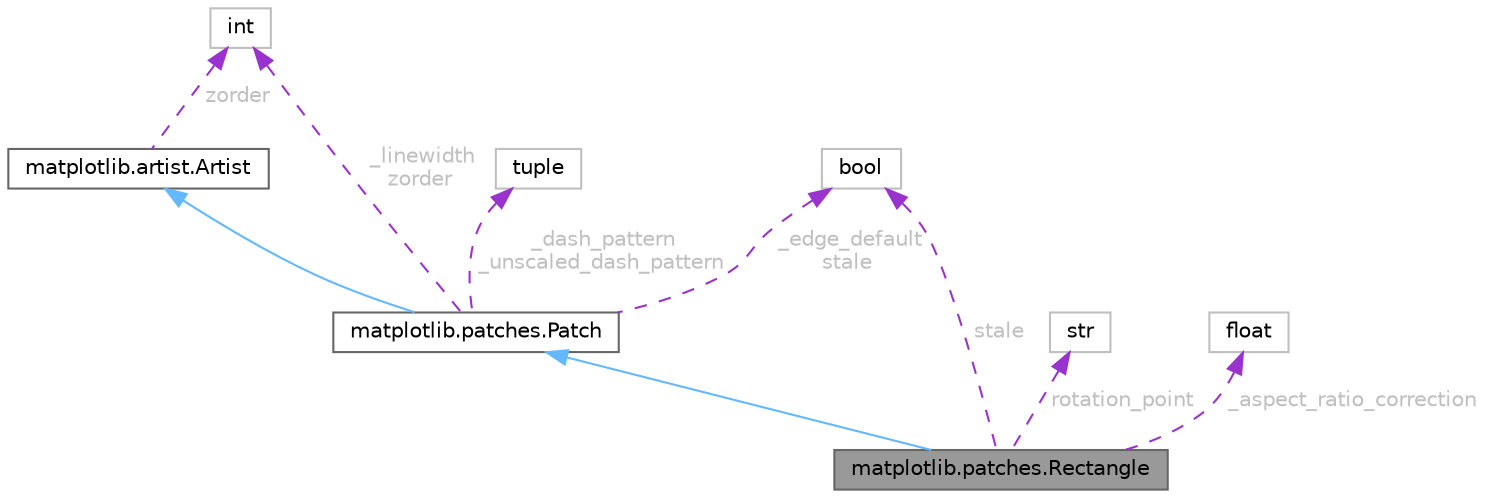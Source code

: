 digraph "matplotlib.patches.Rectangle"
{
 // LATEX_PDF_SIZE
  bgcolor="transparent";
  edge [fontname=Helvetica,fontsize=10,labelfontname=Helvetica,labelfontsize=10];
  node [fontname=Helvetica,fontsize=10,shape=box,height=0.2,width=0.4];
  Node1 [id="Node000001",label="matplotlib.patches.Rectangle",height=0.2,width=0.4,color="gray40", fillcolor="grey60", style="filled", fontcolor="black",tooltip=" "];
  Node2 -> Node1 [id="edge10_Node000001_Node000002",dir="back",color="steelblue1",style="solid",tooltip=" "];
  Node2 [id="Node000002",label="matplotlib.patches.Patch",height=0.2,width=0.4,color="gray40", fillcolor="white", style="filled",URL="$d5/d55/classmatplotlib_1_1patches_1_1Patch.html",tooltip=" "];
  Node3 -> Node2 [id="edge11_Node000002_Node000003",dir="back",color="steelblue1",style="solid",tooltip=" "];
  Node3 [id="Node000003",label="matplotlib.artist.Artist",height=0.2,width=0.4,color="gray40", fillcolor="white", style="filled",URL="$d1/df1/classmatplotlib_1_1artist_1_1Artist.html",tooltip=" "];
  Node4 -> Node3 [id="edge12_Node000003_Node000004",dir="back",color="darkorchid3",style="dashed",tooltip=" ",label=" zorder",fontcolor="grey" ];
  Node4 [id="Node000004",label="int",height=0.2,width=0.4,color="grey75", fillcolor="white", style="filled",tooltip=" "];
  Node4 -> Node2 [id="edge13_Node000002_Node000004",dir="back",color="darkorchid3",style="dashed",tooltip=" ",label=" _linewidth\nzorder",fontcolor="grey" ];
  Node5 -> Node2 [id="edge14_Node000002_Node000005",dir="back",color="darkorchid3",style="dashed",tooltip=" ",label=" _edge_default\nstale",fontcolor="grey" ];
  Node5 [id="Node000005",label="bool",height=0.2,width=0.4,color="grey75", fillcolor="white", style="filled",tooltip=" "];
  Node6 -> Node2 [id="edge15_Node000002_Node000006",dir="back",color="darkorchid3",style="dashed",tooltip=" ",label=" _dash_pattern\n_unscaled_dash_pattern",fontcolor="grey" ];
  Node6 [id="Node000006",label="tuple",height=0.2,width=0.4,color="grey75", fillcolor="white", style="filled",tooltip=" "];
  Node7 -> Node1 [id="edge16_Node000001_Node000007",dir="back",color="darkorchid3",style="dashed",tooltip=" ",label=" rotation_point",fontcolor="grey" ];
  Node7 [id="Node000007",label="str",height=0.2,width=0.4,color="grey75", fillcolor="white", style="filled",tooltip=" "];
  Node8 -> Node1 [id="edge17_Node000001_Node000008",dir="back",color="darkorchid3",style="dashed",tooltip=" ",label=" _aspect_ratio_correction",fontcolor="grey" ];
  Node8 [id="Node000008",label="float",height=0.2,width=0.4,color="grey75", fillcolor="white", style="filled",tooltip=" "];
  Node5 -> Node1 [id="edge18_Node000001_Node000005",dir="back",color="darkorchid3",style="dashed",tooltip=" ",label=" stale",fontcolor="grey" ];
}
